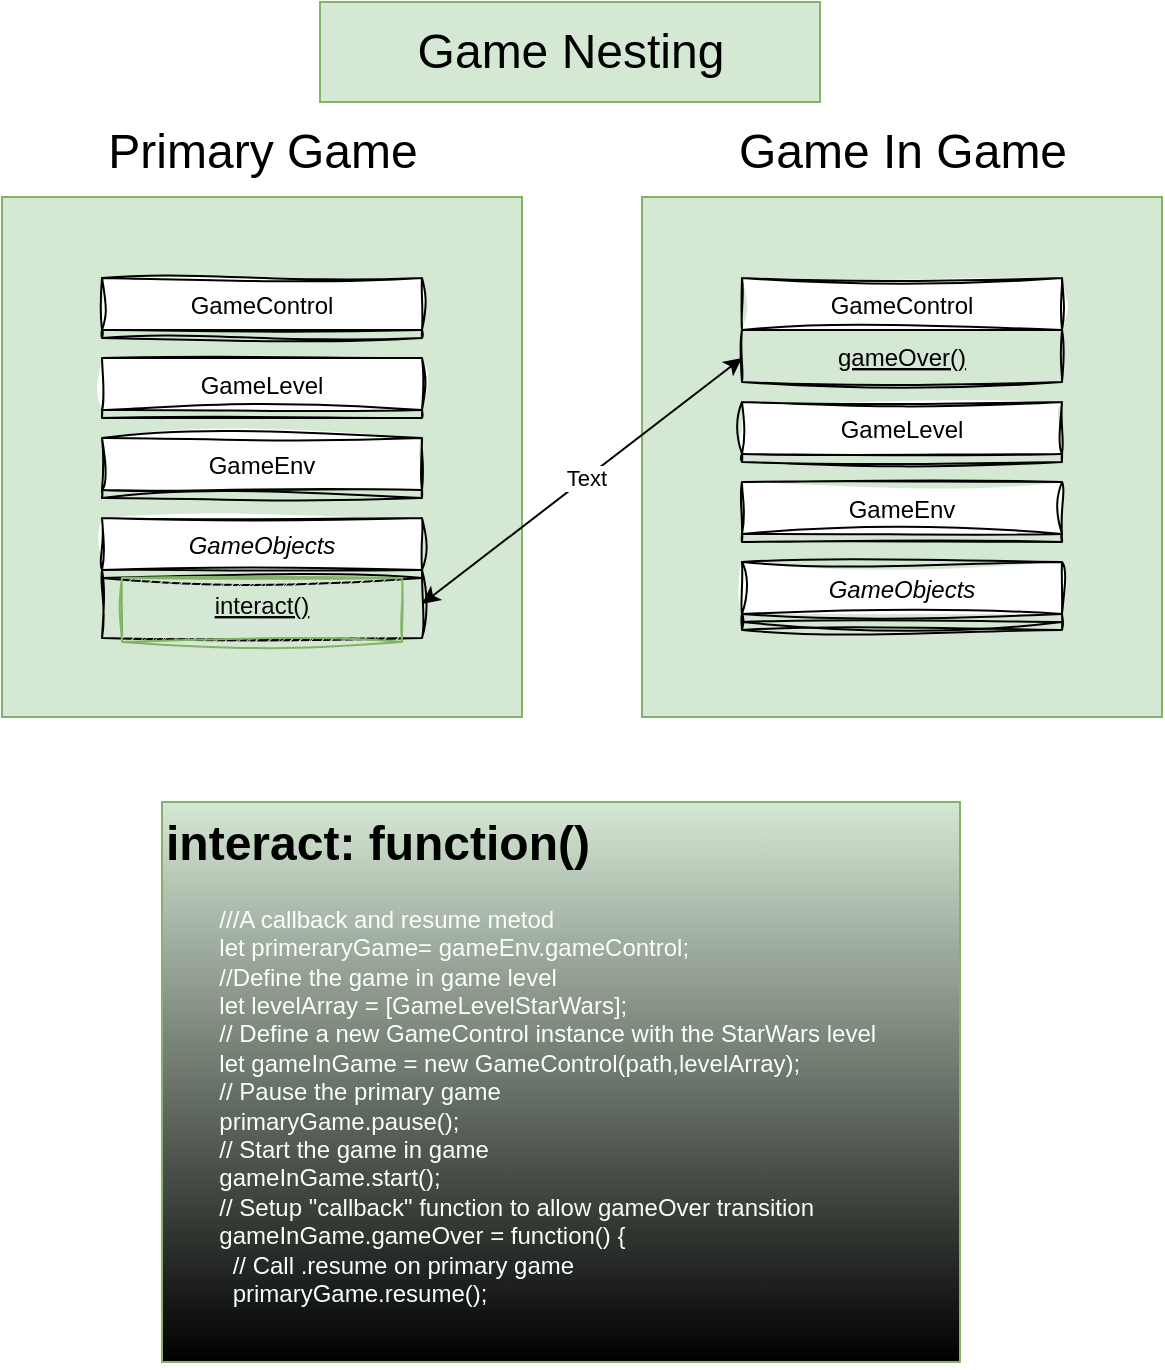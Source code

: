 <mxfile>
    <diagram id="C5RBs43oDa-KdzZeNtuy" name="Page-1">
        <mxGraphModel dx="646" dy="1862" grid="1" gridSize="10" guides="1" tooltips="1" connect="1" arrows="1" fold="1" page="1" pageScale="1" pageWidth="827" pageHeight="1169" math="0" shadow="0">
            <root>
                <mxCell id="WIyWlLk6GJQsqaUBKTNV-0"/>
                <mxCell id="WIyWlLk6GJQsqaUBKTNV-1" parent="WIyWlLk6GJQsqaUBKTNV-0"/>
                <mxCell id="100" value="" style="whiteSpace=wrap;html=1;aspect=fixed;strokeColor=#82b366;fillColor=#d5e8d4;" parent="WIyWlLk6GJQsqaUBKTNV-1" vertex="1">
                    <mxGeometry x="130" y="77.5" width="260" height="260" as="geometry"/>
                </mxCell>
                <mxCell id="zkfFHV4jXpPFQw0GAbJ--0" value="GameObjects" style="swimlane;fontStyle=2;align=center;verticalAlign=top;childLayout=stackLayout;horizontal=1;startSize=26;horizontalStack=0;resizeParent=1;resizeLast=0;collapsible=1;marginBottom=0;rounded=0;shadow=0;strokeWidth=1;sketch=1;curveFitting=1;jiggle=2;" parent="WIyWlLk6GJQsqaUBKTNV-1" vertex="1">
                    <mxGeometry x="180" y="238" width="160" height="60" as="geometry">
                        <mxRectangle x="230" y="140" width="160" height="26" as="alternateBounds"/>
                    </mxGeometry>
                </mxCell>
                <mxCell id="zkfFHV4jXpPFQw0GAbJ--4" value="" style="line;html=1;strokeWidth=1;align=left;verticalAlign=middle;spacingTop=-1;spacingLeft=3;spacingRight=3;rotatable=0;labelPosition=right;points=[];portConstraint=eastwest;sketch=1;curveFitting=1;jiggle=2;rounded=0;" parent="zkfFHV4jXpPFQw0GAbJ--0" vertex="1">
                    <mxGeometry y="26" width="160" height="8" as="geometry"/>
                </mxCell>
                <mxCell id="17" value="GameControl" style="swimlane;fontStyle=0;align=center;verticalAlign=top;childLayout=stackLayout;horizontal=1;startSize=26;horizontalStack=0;resizeParent=1;resizeLast=0;collapsible=1;marginBottom=0;rounded=0;shadow=0;strokeWidth=1;sketch=1;curveFitting=1;jiggle=2;" parent="WIyWlLk6GJQsqaUBKTNV-1" vertex="1">
                    <mxGeometry x="180" y="118" width="160" height="30" as="geometry">
                        <mxRectangle x="340" y="380" width="170" height="26" as="alternateBounds"/>
                    </mxGeometry>
                </mxCell>
                <mxCell id="87" value="&lt;font style=&quot;font-weight: normal; color: light-dark(rgb(0, 0, 0), rgb(204, 204, 204));&quot;&gt;Game Nesting&lt;/font&gt;" style="text;html=1;fontSize=24;fontStyle=1;verticalAlign=middle;align=center;labelBorderColor=none;labelBackgroundColor=none;rounded=0;fillColor=#d5e8d4;strokeColor=#82b366;" parent="WIyWlLk6GJQsqaUBKTNV-1" vertex="1">
                    <mxGeometry x="289" y="-20" width="250" height="50" as="geometry"/>
                </mxCell>
                <mxCell id="91" value="GameLevel" style="swimlane;fontStyle=0;align=center;verticalAlign=top;childLayout=stackLayout;horizontal=1;startSize=26;horizontalStack=0;resizeParent=1;resizeLast=0;collapsible=1;marginBottom=0;rounded=0;shadow=0;strokeWidth=1;sketch=1;curveFitting=1;jiggle=2;" parent="WIyWlLk6GJQsqaUBKTNV-1" vertex="1">
                    <mxGeometry x="180" y="158" width="160" height="30" as="geometry">
                        <mxRectangle x="340" y="380" width="170" height="26" as="alternateBounds"/>
                    </mxGeometry>
                </mxCell>
                <mxCell id="94" value="GameEnv" style="swimlane;fontStyle=0;align=center;verticalAlign=top;childLayout=stackLayout;horizontal=1;startSize=26;horizontalStack=0;resizeParent=1;resizeLast=0;collapsible=1;marginBottom=0;rounded=0;shadow=0;strokeWidth=1;sketch=1;curveFitting=1;jiggle=2;" parent="WIyWlLk6GJQsqaUBKTNV-1" vertex="1">
                    <mxGeometry x="180" y="198" width="160" height="30" as="geometry">
                        <mxRectangle x="340" y="380" width="170" height="26" as="alternateBounds"/>
                    </mxGeometry>
                </mxCell>
                <mxCell id="32" value="interact()" style="text;align=center;verticalAlign=top;spacingLeft=4;spacingRight=4;overflow=hidden;rotatable=0;points=[[0,0.5],[1,0.5]];portConstraint=eastwest;fontStyle=4;sketch=1;curveFitting=1;jiggle=2;rounded=0;fillColor=#d5e8d4;strokeColor=#82b366;fontColor=#080808;" parent="WIyWlLk6GJQsqaUBKTNV-1" vertex="1">
                    <mxGeometry x="190" y="268" width="140" height="32" as="geometry"/>
                </mxCell>
                <mxCell id="101" value="&lt;font style=&quot;font-weight: normal; color: light-dark(rgb(0, 0, 0), rgb(204, 204, 204));&quot;&gt;Primary Game&lt;/font&gt;" style="text;html=1;fontSize=24;fontStyle=1;verticalAlign=middle;align=center;labelBorderColor=none;labelBackgroundColor=none;rounded=0;" parent="WIyWlLk6GJQsqaUBKTNV-1" vertex="1">
                    <mxGeometry x="135" y="30" width="250" height="50" as="geometry"/>
                </mxCell>
                <mxCell id="102" value="" style="whiteSpace=wrap;html=1;aspect=fixed;strokeColor=#82b366;fillColor=#d5e8d4;" parent="WIyWlLk6GJQsqaUBKTNV-1" vertex="1">
                    <mxGeometry x="450" y="77.5" width="260" height="260" as="geometry"/>
                </mxCell>
                <mxCell id="103" value="GameObjects" style="swimlane;fontStyle=2;align=center;verticalAlign=top;childLayout=stackLayout;horizontal=1;startSize=26;horizontalStack=0;resizeParent=1;resizeLast=0;collapsible=1;marginBottom=0;rounded=0;shadow=0;strokeWidth=1;sketch=1;curveFitting=1;jiggle=2;" parent="WIyWlLk6GJQsqaUBKTNV-1" vertex="1">
                    <mxGeometry x="500" y="260" width="160" height="34" as="geometry">
                        <mxRectangle x="230" y="140" width="160" height="26" as="alternateBounds"/>
                    </mxGeometry>
                </mxCell>
                <mxCell id="104" value="" style="line;html=1;strokeWidth=1;align=left;verticalAlign=middle;spacingTop=-1;spacingLeft=3;spacingRight=3;rotatable=0;labelPosition=right;points=[];portConstraint=eastwest;sketch=1;curveFitting=1;jiggle=2;rounded=0;" parent="103" vertex="1">
                    <mxGeometry y="26" width="160" height="8" as="geometry"/>
                </mxCell>
                <mxCell id="105" value="GameControl" style="swimlane;fontStyle=0;align=center;verticalAlign=top;childLayout=stackLayout;horizontal=1;startSize=26;horizontalStack=0;resizeParent=1;resizeLast=0;collapsible=1;marginBottom=0;rounded=0;shadow=0;strokeWidth=1;sketch=1;curveFitting=1;jiggle=2;" parent="WIyWlLk6GJQsqaUBKTNV-1" vertex="1">
                    <mxGeometry x="500" y="118" width="160" height="52" as="geometry">
                        <mxRectangle x="340" y="380" width="170" height="26" as="alternateBounds"/>
                    </mxGeometry>
                </mxCell>
                <mxCell id="106" value="GameLevel" style="swimlane;fontStyle=0;align=center;verticalAlign=top;childLayout=stackLayout;horizontal=1;startSize=26;horizontalStack=0;resizeParent=1;resizeLast=0;collapsible=1;marginBottom=0;rounded=0;shadow=0;strokeWidth=1;sketch=1;curveFitting=1;jiggle=2;" parent="WIyWlLk6GJQsqaUBKTNV-1" vertex="1">
                    <mxGeometry x="500" y="180" width="160" height="30" as="geometry">
                        <mxRectangle x="340" y="380" width="170" height="26" as="alternateBounds"/>
                    </mxGeometry>
                </mxCell>
                <mxCell id="107" value="GameEnv" style="swimlane;fontStyle=0;align=center;verticalAlign=top;childLayout=stackLayout;horizontal=1;startSize=26;horizontalStack=0;resizeParent=1;resizeLast=0;collapsible=1;marginBottom=0;rounded=0;shadow=0;strokeWidth=1;sketch=1;curveFitting=1;jiggle=2;" parent="WIyWlLk6GJQsqaUBKTNV-1" vertex="1">
                    <mxGeometry x="500" y="220" width="160" height="30" as="geometry">
                        <mxRectangle x="340" y="380" width="170" height="26" as="alternateBounds"/>
                    </mxGeometry>
                </mxCell>
                <mxCell id="108" value="&lt;font style=&quot;font-weight: normal; color: light-dark(rgb(0, 0, 0), rgb(204, 204, 204));&quot;&gt;Game In Game&lt;/font&gt;" style="text;html=1;fontSize=24;fontStyle=1;verticalAlign=middle;align=center;labelBorderColor=none;labelBackgroundColor=none;rounded=0;" parent="WIyWlLk6GJQsqaUBKTNV-1" vertex="1">
                    <mxGeometry x="455" y="30" width="250" height="50" as="geometry"/>
                </mxCell>
                <mxCell id="113" value="gameOver()" style="text;align=center;verticalAlign=top;spacingLeft=4;spacingRight=4;overflow=hidden;rotatable=0;points=[[0,0.5],[1,0.5]];portConstraint=eastwest;fontStyle=4;sketch=1;curveFitting=1;jiggle=2;rounded=0;fontColor=light-dark(#000000,#E6E6E6);" vertex="1" parent="WIyWlLk6GJQsqaUBKTNV-1">
                    <mxGeometry x="510" y="144" width="140" height="26" as="geometry"/>
                </mxCell>
                <mxCell id="114" value="&lt;h1 style=&quot;margin-top: 0px;&quot;&gt;interact: function()&lt;/h1&gt;&lt;div&gt;&lt;div&gt;&lt;font style=&quot;color: rgb(249, 255, 251);&quot;&gt;&lt;span style=&quot;background-color: transparent;&quot;&gt;&amp;nbsp; &amp;nbsp; &amp;nbsp; &amp;nbsp; ///A callback and resume metod&lt;/span&gt;&lt;/font&gt;&lt;/div&gt;&lt;div&gt;&lt;font style=&quot;color: rgb(249, 255, 251);&quot;&gt;&amp;nbsp; &amp;nbsp; &amp;nbsp; &amp;nbsp; let primeraryGame= gameEnv.gameControl;&lt;/font&gt;&lt;/div&gt;&lt;div&gt;&lt;font style=&quot;color: rgb(249, 255, 251);&quot;&gt;&lt;span style=&quot;white-space: pre;&quot;&gt;&#x9;&lt;/span&gt;//Define the game in game level&lt;/font&gt;&lt;/div&gt;&lt;div&gt;&lt;font style=&quot;color: rgb(249, 255, 251);&quot;&gt;&amp;nbsp; &amp;nbsp; &amp;nbsp; &amp;nbsp; let levelArray = [GameLevelStarWars];&lt;/font&gt;&lt;/div&gt;&lt;div&gt;&lt;font style=&quot;color: rgb(249, 255, 251);&quot;&gt;&amp;nbsp; &amp;nbsp; &amp;nbsp; &amp;nbsp; // Define a new GameControl instance with the StarWars level&lt;/font&gt;&lt;/div&gt;&lt;div&gt;&lt;font style=&quot;color: rgb(249, 255, 251);&quot;&gt;&amp;nbsp; &amp;nbsp; &amp;nbsp; &amp;nbsp; let gameInGame = new GameControl(path,levelArray);&lt;/font&gt;&lt;/div&gt;&lt;div&gt;&lt;font style=&quot;color: rgb(249, 255, 251);&quot;&gt;&amp;nbsp; &amp;nbsp; &amp;nbsp; &amp;nbsp; // Pause the primary game&amp;nbsp;&lt;/font&gt;&lt;/div&gt;&lt;div&gt;&lt;font style=&quot;color: rgb(249, 255, 251);&quot;&gt;&amp;nbsp; &amp;nbsp; &amp;nbsp; &amp;nbsp; primaryGame.pause();&lt;/font&gt;&lt;/div&gt;&lt;div&gt;&lt;font style=&quot;color: rgb(249, 255, 251);&quot;&gt;&amp;nbsp; &amp;nbsp; &amp;nbsp; &amp;nbsp; // Start the game in game&lt;/font&gt;&lt;/div&gt;&lt;div&gt;&lt;font style=&quot;color: rgb(249, 255, 251);&quot;&gt;&amp;nbsp; &amp;nbsp; &amp;nbsp; &amp;nbsp; gameInGame.start();&lt;/font&gt;&lt;/div&gt;&lt;div&gt;&lt;font style=&quot;color: rgb(249, 255, 251);&quot;&gt;&amp;nbsp; &amp;nbsp; &amp;nbsp; &amp;nbsp; // Setup &quot;callback&quot; function to allow gameOver transition&lt;/font&gt;&lt;/div&gt;&lt;div&gt;&lt;font style=&quot;color: rgb(249, 255, 251);&quot;&gt;&amp;nbsp; &amp;nbsp; &amp;nbsp; &amp;nbsp; gameInGame.gameOver = function() {&lt;/font&gt;&lt;/div&gt;&lt;div&gt;&lt;font style=&quot;color: rgb(249, 255, 251);&quot;&gt;&amp;nbsp; &amp;nbsp; &amp;nbsp; &amp;nbsp; &amp;nbsp; // Call .resume on primary game&lt;/font&gt;&lt;/div&gt;&lt;div&gt;&lt;font style=&quot;color: rgb(249, 255, 251);&quot;&gt;&amp;nbsp; &amp;nbsp; &amp;nbsp; &amp;nbsp; &amp;nbsp; primaryGame.resume();&lt;/font&gt;&lt;/div&gt;&lt;/div&gt;&lt;div&gt;&lt;br&gt;&lt;/div&gt;" style="text;html=1;whiteSpace=wrap;overflow=hidden;rounded=0;fillColor=#d5e8d4;strokeColor=#82b366;gradientColor=default;" vertex="1" parent="WIyWlLk6GJQsqaUBKTNV-1">
                    <mxGeometry x="210" y="380" width="399" height="280" as="geometry"/>
                </mxCell>
                <mxCell id="116" value="" style="endArrow=classic;startArrow=classic;html=1;entryX=0;entryY=0.75;entryDx=0;entryDy=0;" edge="1" parent="WIyWlLk6GJQsqaUBKTNV-1">
                    <mxGeometry width="50" height="50" relative="1" as="geometry">
                        <mxPoint x="340" y="281" as="sourcePoint"/>
                        <mxPoint x="500" y="158" as="targetPoint"/>
                    </mxGeometry>
                </mxCell>
                <mxCell id="117" value="Text" style="edgeLabel;html=1;align=center;verticalAlign=middle;resizable=0;points=[];" vertex="1" connectable="0" parent="116">
                    <mxGeometry x="0.025" relative="1" as="geometry">
                        <mxPoint as="offset"/>
                    </mxGeometry>
                </mxCell>
            </root>
        </mxGraphModel>
    </diagram>
</mxfile>